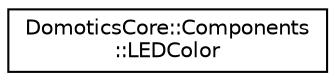 digraph "Graphical Class Hierarchy"
{
 // LATEX_PDF_SIZE
  edge [fontname="Helvetica",fontsize="10",labelfontname="Helvetica",labelfontsize="10"];
  node [fontname="Helvetica",fontsize="10",shape=record];
  rankdir="LR";
  Node0 [label="DomoticsCore::Components\l::LEDColor",height=0.2,width=0.4,color="black", fillcolor="white", style="filled",URL="$structDomoticsCore_1_1Components_1_1LEDColor.html",tooltip=" "];
}
